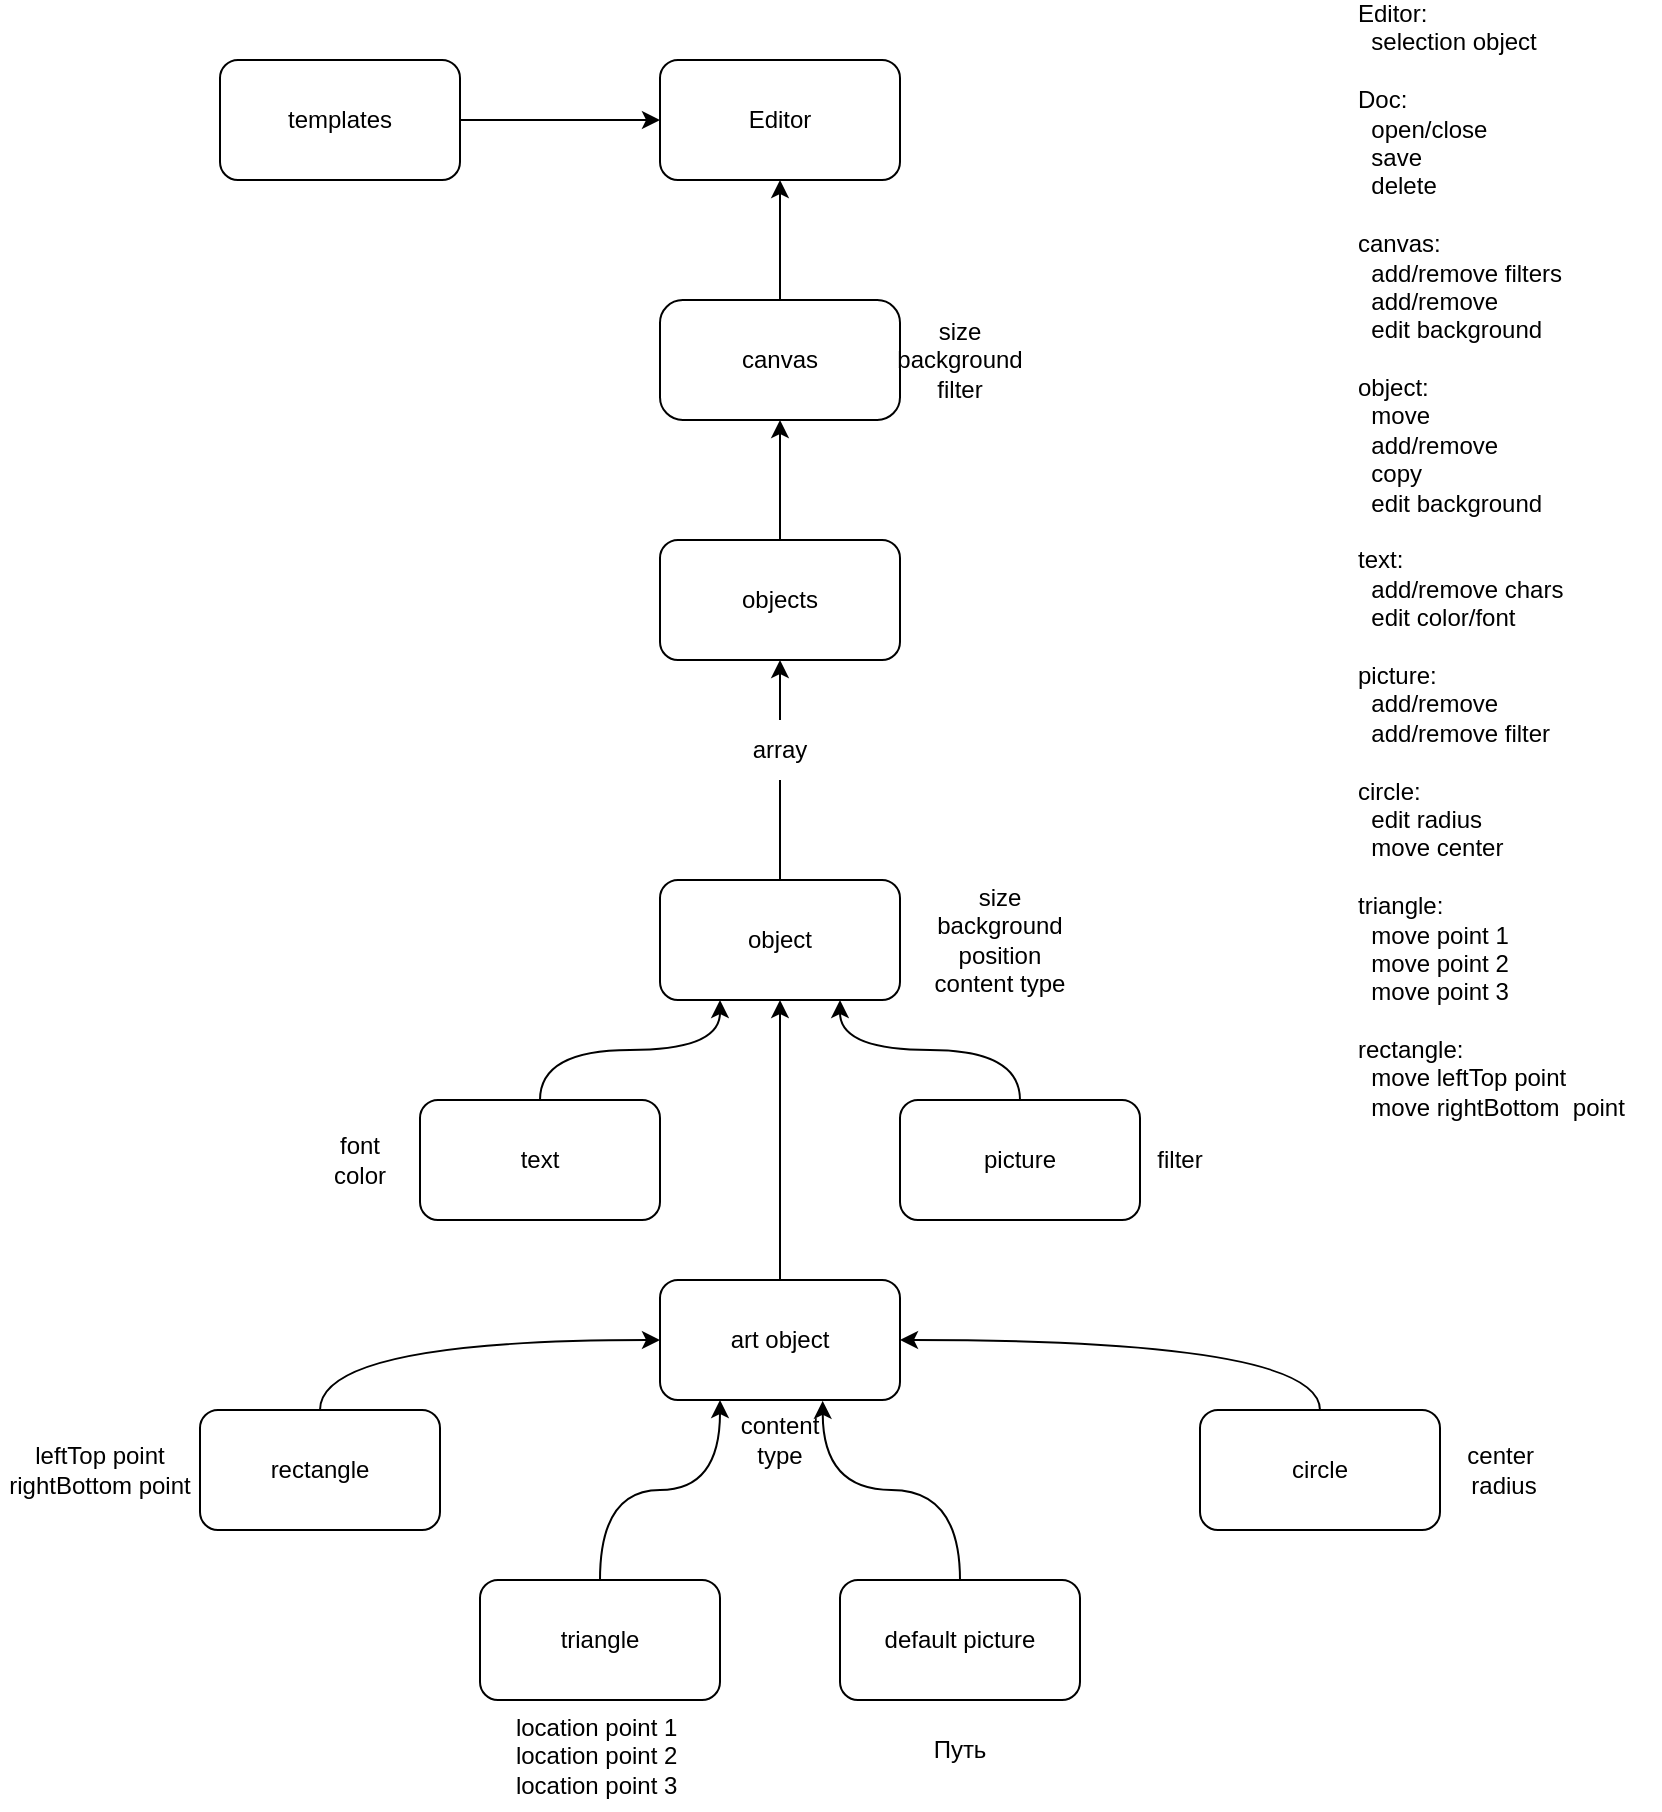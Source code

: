 <mxfile version="20.4.0" type="device"><diagram id="WPiAr6xmmrRtPL0mlpxW" name="Страница 1"><mxGraphModel dx="2057" dy="1744" grid="1" gridSize="10" guides="1" tooltips="1" connect="1" arrows="1" fold="1" page="1" pageScale="1" pageWidth="827" pageHeight="1169" math="0" shadow="0"><root><mxCell id="0"/><mxCell id="1" parent="0"/><mxCell id="kfXdv8v8LE_ggu8QDBEY-7" style="edgeStyle=orthogonalEdgeStyle;curved=1;rounded=0;orthogonalLoop=1;jettySize=auto;html=1;exitX=0.5;exitY=0;exitDx=0;exitDy=0;" parent="1" source="IAwnk8kiWybpEI7_QKTi-8" target="IAwnk8kiWybpEI7_QKTi-37" edge="1"><mxGeometry relative="1" as="geometry"/></mxCell><mxCell id="IAwnk8kiWybpEI7_QKTi-8" value="canvas" style="rounded=1;whiteSpace=wrap;html=1;arcSize=19;" parent="1" vertex="1"><mxGeometry y="-170" width="120" height="60" as="geometry"/></mxCell><mxCell id="IAwnk8kiWybpEI7_QKTi-61" style="edgeStyle=orthogonalEdgeStyle;curved=1;rounded=0;orthogonalLoop=1;jettySize=auto;html=1;startArrow=none;" parent="1" source="kfXdv8v8LE_ggu8QDBEY-3" target="kfXdv8v8LE_ggu8QDBEY-1" edge="1"><mxGeometry relative="1" as="geometry"><mxPoint x="10" y="-60" as="targetPoint"/></mxGeometry></mxCell><mxCell id="IAwnk8kiWybpEI7_QKTi-10" value="object" style="whiteSpace=wrap;html=1;rounded=1;" parent="1" vertex="1"><mxGeometry y="120" width="120" height="60" as="geometry"/></mxCell><mxCell id="IAwnk8kiWybpEI7_QKTi-17" value="picture" style="rounded=1;whiteSpace=wrap;html=1;" parent="1" vertex="1"><mxGeometry x="120" y="230" width="120" height="60" as="geometry"/></mxCell><mxCell id="IAwnk8kiWybpEI7_QKTi-19" value="text" style="rounded=1;whiteSpace=wrap;html=1;" parent="1" vertex="1"><mxGeometry x="-120" y="230" width="120" height="60" as="geometry"/></mxCell><mxCell id="IAwnk8kiWybpEI7_QKTi-23" value="" style="endArrow=classic;html=1;rounded=0;curved=1;exitX=0.5;exitY=0;exitDx=0;exitDy=0;entryX=0.25;entryY=1;entryDx=0;entryDy=0;edgeStyle=orthogonalEdgeStyle;" parent="1" source="IAwnk8kiWybpEI7_QKTi-19" target="IAwnk8kiWybpEI7_QKTi-10" edge="1"><mxGeometry width="50" height="50" relative="1" as="geometry"><mxPoint x="380" y="120" as="sourcePoint"/><mxPoint x="430" y="70" as="targetPoint"/></mxGeometry></mxCell><mxCell id="IAwnk8kiWybpEI7_QKTi-24" value="" style="endArrow=classic;html=1;rounded=0;curved=1;exitX=0.5;exitY=0;exitDx=0;exitDy=0;entryX=0.75;entryY=1;entryDx=0;entryDy=0;edgeStyle=orthogonalEdgeStyle;" parent="1" source="IAwnk8kiWybpEI7_QKTi-17" target="IAwnk8kiWybpEI7_QKTi-10" edge="1"><mxGeometry width="50" height="50" relative="1" as="geometry"><mxPoint x="380" y="120" as="sourcePoint"/><mxPoint x="430" y="70" as="targetPoint"/></mxGeometry></mxCell><mxCell id="IAwnk8kiWybpEI7_QKTi-29" value="size&lt;br&gt;background&lt;br&gt;filter" style="text;html=1;strokeColor=none;fillColor=none;align=center;verticalAlign=middle;whiteSpace=wrap;rounded=0;" parent="1" vertex="1"><mxGeometry x="120" y="-155" width="60" height="30" as="geometry"/></mxCell><mxCell id="IAwnk8kiWybpEI7_QKTi-37" value="Editor" style="rounded=1;whiteSpace=wrap;html=1;" parent="1" vertex="1"><mxGeometry y="-290" width="120" height="60" as="geometry"/></mxCell><mxCell id="IAwnk8kiWybpEI7_QKTi-40" value="filter" style="text;html=1;strokeColor=none;fillColor=none;align=center;verticalAlign=middle;whiteSpace=wrap;rounded=0;" parent="1" vertex="1"><mxGeometry x="230" y="245" width="60" height="30" as="geometry"/></mxCell><mxCell id="IAwnk8kiWybpEI7_QKTi-41" value="size&lt;br&gt;background&lt;br&gt;position&lt;br&gt;content type" style="text;html=1;strokeColor=none;fillColor=none;align=center;verticalAlign=middle;whiteSpace=wrap;rounded=0;" parent="1" vertex="1"><mxGeometry x="130" y="110" width="80" height="80" as="geometry"/></mxCell><mxCell id="IAwnk8kiWybpEI7_QKTi-58" value="&lt;div style=&quot;&quot;&gt;&lt;span style=&quot;text-align: center; background-color: initial;&quot;&gt;Editor:&lt;/span&gt;&lt;br&gt;&lt;/div&gt;&lt;div style=&quot;&quot;&gt;&lt;span style=&quot;text-align: center; background-color: initial;&quot;&gt;&amp;nbsp;&amp;nbsp;&lt;/span&gt;&lt;span style=&quot;background-color: initial; text-align: center;&quot;&gt;selection object&lt;/span&gt;&lt;/div&gt;&lt;div style=&quot;&quot;&gt;&lt;span style=&quot;background-color: initial; text-align: center;&quot;&gt;&lt;br&gt;&lt;/span&gt;&lt;/div&gt;&lt;div style=&quot;&quot;&gt;Doc:&lt;/div&gt;&lt;div style=&quot;&quot;&gt;&amp;nbsp; open/close&lt;br&gt;&amp;nbsp; save&lt;br&gt;&amp;nbsp; delete&lt;/div&gt;&lt;span style=&quot;text-align: center;&quot;&gt;&lt;br&gt;&lt;/span&gt;&lt;span style=&quot;text-align: center;&quot;&gt;canvas:&lt;br&gt;&lt;/span&gt;&lt;span style=&quot;text-align: center;&quot;&gt;&amp;nbsp;&amp;nbsp;&lt;/span&gt;&lt;span style=&quot;text-align: center;&quot;&gt;add/remove&amp;nbsp;&lt;/span&gt;&lt;span style=&quot;text-align: center;&quot;&gt;filters&lt;/span&gt;&lt;br style=&quot;text-align: center;&quot;&gt;&lt;span style=&quot;text-align: center;&quot;&gt;&amp;nbsp; add/remove&lt;/span&gt;&lt;br style=&quot;text-align: center;&quot;&gt;&lt;span style=&quot;text-align: center;&quot;&gt;&amp;nbsp; edit&amp;nbsp;background&lt;/span&gt;&lt;span style=&quot;text-align: center;&quot;&gt;&lt;br&gt;&lt;br&gt;&lt;/span&gt;&lt;span style=&quot;text-align: center;&quot;&gt;object:&lt;br&gt;&lt;/span&gt;&lt;span style=&quot;text-align: center;&quot;&gt;&amp;nbsp; move&lt;/span&gt;&lt;br style=&quot;text-align: center;&quot;&gt;&lt;span style=&quot;text-align: center;&quot;&gt;&amp;nbsp; add/remove&lt;/span&gt;&lt;br style=&quot;text-align: center;&quot;&gt;&lt;span style=&quot;text-align: center;&quot;&gt;&amp;nbsp; copy&lt;/span&gt;&lt;br style=&quot;text-align: center;&quot;&gt;&lt;span style=&quot;text-align: center;&quot;&gt;&amp;nbsp; edit background&lt;br&gt;&lt;/span&gt;&lt;span style=&quot;text-align: center;&quot;&gt;&lt;br&gt;text:&lt;br&gt;&lt;/span&gt;&lt;span style=&quot;text-align: center;&quot;&gt;&amp;nbsp; add/remove chars&lt;/span&gt;&lt;br style=&quot;text-align: center;&quot;&gt;&lt;span style=&quot;text-align: center;&quot;&gt;&amp;nbsp; edit color/font&lt;br&gt;&lt;/span&gt;&lt;span style=&quot;text-align: center;&quot;&gt;&lt;br&gt;picture:&lt;br&gt;&lt;/span&gt;&lt;span style=&quot;text-align: center;&quot;&gt;&amp;nbsp; add/remove&lt;/span&gt;&lt;br style=&quot;text-align: center;&quot;&gt;&lt;span style=&quot;text-align: center;&quot;&gt;&amp;nbsp; add/remove filter&lt;br&gt;&lt;/span&gt;&lt;span style=&quot;text-align: center;&quot;&gt;&lt;br&gt;circle:&lt;br&gt;&amp;nbsp; edit radius&lt;br&gt;&amp;nbsp; move center&lt;br&gt;&lt;br&gt;triangle:&lt;/span&gt;&lt;br style=&quot;text-align: center;&quot;&gt;&lt;span style=&quot;text-align: center;&quot;&gt;&amp;nbsp; move point 1&lt;/span&gt;&lt;br style=&quot;text-align: center;&quot;&gt;&lt;span style=&quot;text-align: center;&quot;&gt;&amp;nbsp; move point 2&lt;/span&gt;&lt;br style=&quot;text-align: center;&quot;&gt;&lt;span style=&quot;text-align: center;&quot;&gt;&amp;nbsp; move point 3&lt;br&gt;&lt;/span&gt;&lt;span style=&quot;text-align: center;&quot;&gt;&lt;br&gt;rectangle:&lt;/span&gt;&lt;br style=&quot;text-align: center;&quot;&gt;&lt;span style=&quot;text-align: center;&quot;&gt;&amp;nbsp; move&amp;nbsp;&lt;/span&gt;&lt;span style=&quot;text-align: center;&quot;&gt;leftTop&amp;nbsp;&lt;/span&gt;&lt;span style=&quot;text-align: center;&quot;&gt;point&amp;nbsp;&amp;nbsp;&lt;br&gt;&lt;/span&gt;&lt;span style=&quot;text-align: center;&quot;&gt;&amp;nbsp; move&amp;nbsp;&lt;/span&gt;&lt;span style=&quot;text-align: center;&quot;&gt;rightBottom&amp;nbsp;&amp;nbsp;&lt;/span&gt;&lt;span style=&quot;text-align: center;&quot;&gt;point&amp;nbsp;&lt;/span&gt;&lt;span style=&quot;text-align: center;&quot;&gt;&lt;br&gt;&lt;/span&gt;" style="text;html=1;strokeColor=none;fillColor=none;spacing=5;spacingTop=-20;whiteSpace=wrap;overflow=hidden;rounded=0;" parent="1" vertex="1"><mxGeometry x="344" y="-310" width="156" height="650" as="geometry"/></mxCell><mxCell id="IAwnk8kiWybpEI7_QKTi-60" style="edgeStyle=orthogonalEdgeStyle;curved=1;rounded=0;orthogonalLoop=1;jettySize=auto;html=1;" parent="1" source="IAwnk8kiWybpEI7_QKTi-59" target="IAwnk8kiWybpEI7_QKTi-10" edge="1"><mxGeometry relative="1" as="geometry"/></mxCell><mxCell id="IAwnk8kiWybpEI7_QKTi-59" value="art object" style="rounded=1;whiteSpace=wrap;html=1;" parent="1" vertex="1"><mxGeometry y="320" width="120" height="60" as="geometry"/></mxCell><mxCell id="IAwnk8kiWybpEI7_QKTi-62" value="font&lt;br&gt;color" style="text;html=1;strokeColor=none;fillColor=none;align=center;verticalAlign=middle;whiteSpace=wrap;rounded=0;" parent="1" vertex="1"><mxGeometry x="-180" y="245" width="60" height="30" as="geometry"/></mxCell><mxCell id="kfXdv8v8LE_ggu8QDBEY-2" style="edgeStyle=orthogonalEdgeStyle;rounded=0;orthogonalLoop=1;jettySize=auto;html=1;exitX=0.5;exitY=0;exitDx=0;exitDy=0;entryX=0.5;entryY=1;entryDx=0;entryDy=0;curved=1;" parent="1" source="kfXdv8v8LE_ggu8QDBEY-1" target="IAwnk8kiWybpEI7_QKTi-8" edge="1"><mxGeometry relative="1" as="geometry"/></mxCell><mxCell id="kfXdv8v8LE_ggu8QDBEY-1" value="objects" style="rounded=1;whiteSpace=wrap;html=1;" parent="1" vertex="1"><mxGeometry y="-50" width="120" height="60" as="geometry"/></mxCell><mxCell id="kfXdv8v8LE_ggu8QDBEY-3" value="array" style="text;html=1;strokeColor=none;fillColor=none;align=center;verticalAlign=middle;whiteSpace=wrap;rounded=0;" parent="1" vertex="1"><mxGeometry x="30" y="40" width="60" height="30" as="geometry"/></mxCell><mxCell id="kfXdv8v8LE_ggu8QDBEY-4" value="" style="edgeStyle=orthogonalEdgeStyle;curved=1;rounded=0;orthogonalLoop=1;jettySize=auto;html=1;endArrow=none;" parent="1" source="IAwnk8kiWybpEI7_QKTi-10" target="kfXdv8v8LE_ggu8QDBEY-3" edge="1"><mxGeometry relative="1" as="geometry"><mxPoint x="60" y="120" as="sourcePoint"/><mxPoint x="110" y="20" as="targetPoint"/></mxGeometry></mxCell><mxCell id="e1be0DBFnnXKNpYZVPsb-2" style="edgeStyle=orthogonalEdgeStyle;rounded=0;orthogonalLoop=1;jettySize=auto;html=1;exitX=1;exitY=0.5;exitDx=0;exitDy=0;curved=1;" parent="1" source="e1be0DBFnnXKNpYZVPsb-1" target="IAwnk8kiWybpEI7_QKTi-37" edge="1"><mxGeometry relative="1" as="geometry"/></mxCell><mxCell id="e1be0DBFnnXKNpYZVPsb-1" value="templates" style="rounded=1;whiteSpace=wrap;html=1;" parent="1" vertex="1"><mxGeometry x="-220" y="-290" width="120" height="60" as="geometry"/></mxCell><mxCell id="YE_xRgXRxf2k17sgtMGi-16" style="edgeStyle=orthogonalEdgeStyle;curved=1;rounded=0;orthogonalLoop=1;jettySize=auto;html=1;entryX=0;entryY=0.5;entryDx=0;entryDy=0;exitX=0.5;exitY=0;exitDx=0;exitDy=0;" parent="1" source="YE_xRgXRxf2k17sgtMGi-3" target="IAwnk8kiWybpEI7_QKTi-59" edge="1"><mxGeometry relative="1" as="geometry"/></mxCell><mxCell id="YE_xRgXRxf2k17sgtMGi-3" value="rectangle" style="rounded=1;whiteSpace=wrap;html=1;" parent="1" vertex="1"><mxGeometry x="-230" y="385" width="120" height="60" as="geometry"/></mxCell><mxCell id="YE_xRgXRxf2k17sgtMGi-12" style="edgeStyle=orthogonalEdgeStyle;curved=1;rounded=0;orthogonalLoop=1;jettySize=auto;html=1;entryX=0.25;entryY=1;entryDx=0;entryDy=0;" parent="1" source="YE_xRgXRxf2k17sgtMGi-5" target="IAwnk8kiWybpEI7_QKTi-59" edge="1"><mxGeometry relative="1" as="geometry"/></mxCell><mxCell id="YE_xRgXRxf2k17sgtMGi-5" value="triangle" style="rounded=1;whiteSpace=wrap;html=1;" parent="1" vertex="1"><mxGeometry x="-90" y="470" width="120" height="60" as="geometry"/></mxCell><mxCell id="YE_xRgXRxf2k17sgtMGi-13" style="edgeStyle=orthogonalEdgeStyle;curved=1;rounded=0;orthogonalLoop=1;jettySize=auto;html=1;entryX=1;entryY=0.5;entryDx=0;entryDy=0;exitX=0.5;exitY=0;exitDx=0;exitDy=0;" parent="1" source="YE_xRgXRxf2k17sgtMGi-7" target="IAwnk8kiWybpEI7_QKTi-59" edge="1"><mxGeometry relative="1" as="geometry"/></mxCell><mxCell id="YE_xRgXRxf2k17sgtMGi-7" value="circle" style="rounded=1;whiteSpace=wrap;html=1;" parent="1" vertex="1"><mxGeometry x="270" y="385" width="120" height="60" as="geometry"/></mxCell><mxCell id="YE_xRgXRxf2k17sgtMGi-8" value="center&amp;nbsp;&lt;br&gt;radius" style="text;html=1;strokeColor=none;fillColor=none;align=center;verticalAlign=middle;whiteSpace=wrap;rounded=0;" parent="1" vertex="1"><mxGeometry x="387" y="400" width="70" height="30" as="geometry"/></mxCell><mxCell id="YE_xRgXRxf2k17sgtMGi-9" value="location point 1&amp;nbsp;&lt;br&gt;location point 2&amp;nbsp;&lt;br&gt;location point 3&amp;nbsp;" style="text;html=1;strokeColor=none;fillColor=none;align=center;verticalAlign=middle;whiteSpace=wrap;rounded=0;" parent="1" vertex="1"><mxGeometry x="-85" y="530" width="110" height="55" as="geometry"/></mxCell><mxCell id="YE_xRgXRxf2k17sgtMGi-10" value="leftTop point&lt;br&gt;rightBottom point" style="text;html=1;strokeColor=none;fillColor=none;align=center;verticalAlign=middle;whiteSpace=wrap;rounded=0;" parent="1" vertex="1"><mxGeometry x="-330" y="400" width="100" height="30" as="geometry"/></mxCell><mxCell id="2bnwuMBQDNaa4RPg7KyK-2" style="edgeStyle=orthogonalEdgeStyle;rounded=0;orthogonalLoop=1;jettySize=auto;html=1;entryX=0.678;entryY=1.007;entryDx=0;entryDy=0;entryPerimeter=0;curved=1;exitX=0.5;exitY=0;exitDx=0;exitDy=0;" parent="1" source="2bnwuMBQDNaa4RPg7KyK-1" target="IAwnk8kiWybpEI7_QKTi-59" edge="1"><mxGeometry relative="1" as="geometry"/></mxCell><mxCell id="2bnwuMBQDNaa4RPg7KyK-1" value="default picture" style="rounded=1;whiteSpace=wrap;html=1;" parent="1" vertex="1"><mxGeometry x="90" y="470" width="120" height="60" as="geometry"/></mxCell><mxCell id="2bnwuMBQDNaa4RPg7KyK-3" value="Путь" style="text;html=1;strokeColor=none;fillColor=none;align=center;verticalAlign=middle;whiteSpace=wrap;rounded=0;" parent="1" vertex="1"><mxGeometry x="120" y="540" width="60" height="30" as="geometry"/></mxCell><mxCell id="2bnwuMBQDNaa4RPg7KyK-4" value="content type" style="text;html=1;strokeColor=none;fillColor=none;align=center;verticalAlign=middle;whiteSpace=wrap;rounded=0;" parent="1" vertex="1"><mxGeometry x="30" y="385" width="60" height="30" as="geometry"/></mxCell></root></mxGraphModel></diagram></mxfile>